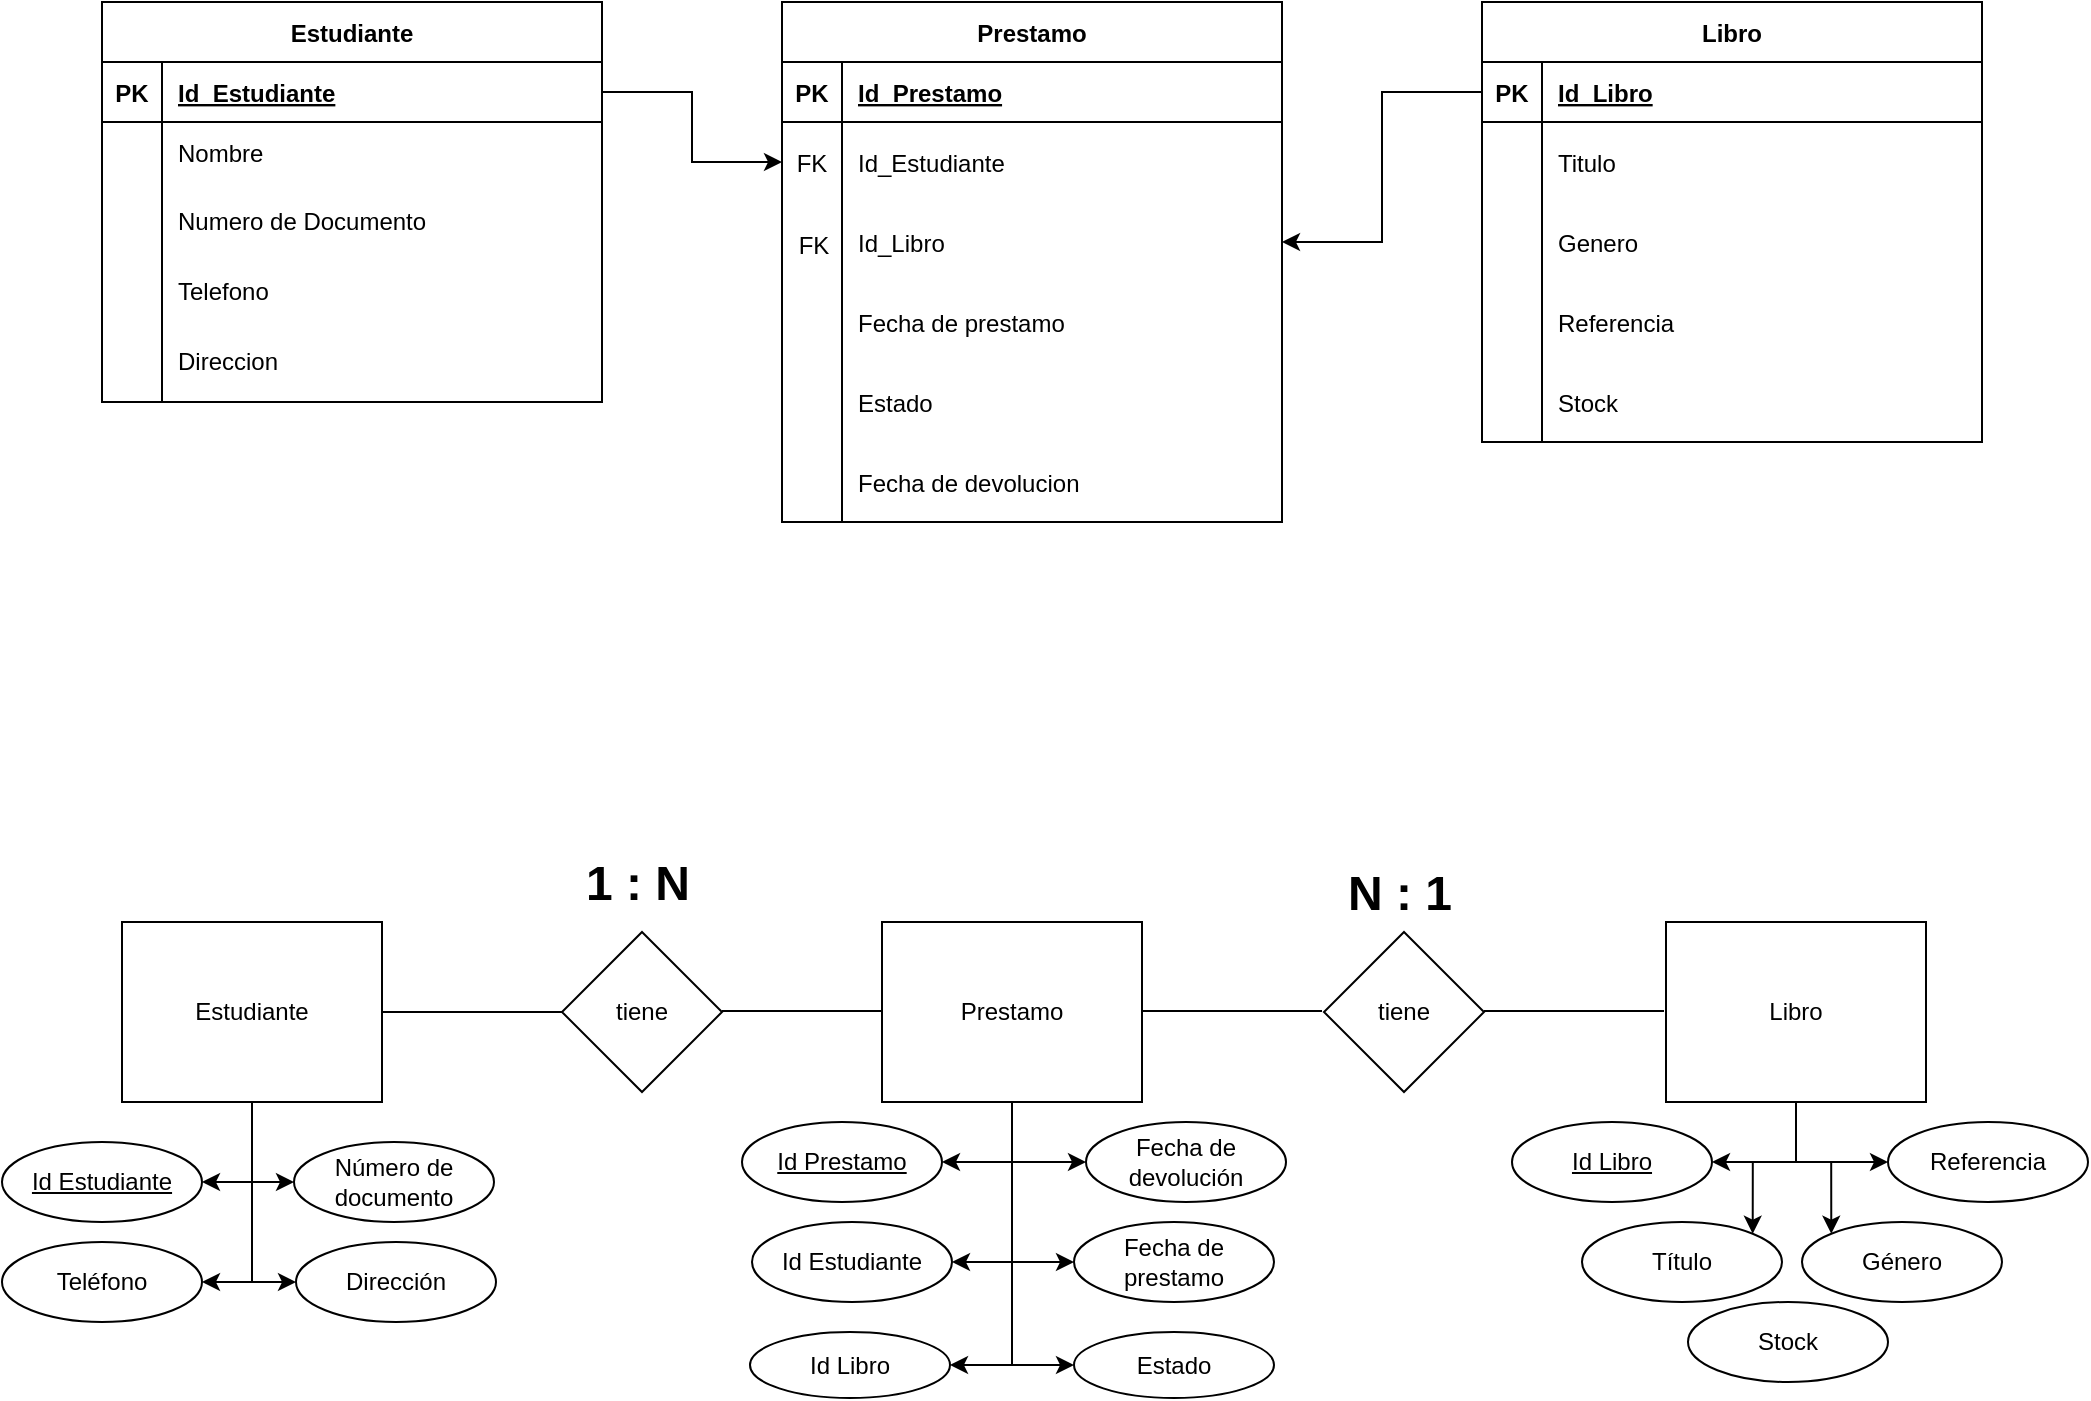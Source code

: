 <mxfile version="24.7.17">
  <diagram id="R2lEEEUBdFMjLlhIrx00" name="Page-1">
    <mxGraphModel dx="984" dy="530" grid="1" gridSize="10" guides="1" tooltips="1" connect="1" arrows="1" fold="1" page="1" pageScale="1" pageWidth="850" pageHeight="1100" math="0" shadow="0" extFonts="Permanent Marker^https://fonts.googleapis.com/css?family=Permanent+Marker">
      <root>
        <mxCell id="0" />
        <mxCell id="1" parent="0" />
        <mxCell id="C-vyLk0tnHw3VtMMgP7b-2" value="Prestamo" style="shape=table;startSize=30;container=1;collapsible=1;childLayout=tableLayout;fixedRows=1;rowLines=0;fontStyle=1;align=center;resizeLast=1;" parent="1" vertex="1">
          <mxGeometry x="390" y="130" width="250" height="260" as="geometry">
            <mxRectangle x="390" y="120" width="80" height="30" as="alternateBounds" />
          </mxGeometry>
        </mxCell>
        <mxCell id="C-vyLk0tnHw3VtMMgP7b-3" value="" style="shape=partialRectangle;collapsible=0;dropTarget=0;pointerEvents=0;fillColor=none;points=[[0,0.5],[1,0.5]];portConstraint=eastwest;top=0;left=0;right=0;bottom=1;" parent="C-vyLk0tnHw3VtMMgP7b-2" vertex="1">
          <mxGeometry y="30" width="250" height="30" as="geometry" />
        </mxCell>
        <mxCell id="C-vyLk0tnHw3VtMMgP7b-4" value="PK" style="shape=partialRectangle;overflow=hidden;connectable=0;fillColor=none;top=0;left=0;bottom=0;right=0;fontStyle=1;" parent="C-vyLk0tnHw3VtMMgP7b-3" vertex="1">
          <mxGeometry width="30" height="30" as="geometry">
            <mxRectangle width="30" height="30" as="alternateBounds" />
          </mxGeometry>
        </mxCell>
        <mxCell id="C-vyLk0tnHw3VtMMgP7b-5" value="Id_Prestamo" style="shape=partialRectangle;overflow=hidden;connectable=0;fillColor=none;top=0;left=0;bottom=0;right=0;align=left;spacingLeft=6;fontStyle=5;" parent="C-vyLk0tnHw3VtMMgP7b-3" vertex="1">
          <mxGeometry x="30" width="220" height="30" as="geometry">
            <mxRectangle width="220" height="30" as="alternateBounds" />
          </mxGeometry>
        </mxCell>
        <mxCell id="C-vyLk0tnHw3VtMMgP7b-6" value="" style="shape=partialRectangle;collapsible=0;dropTarget=0;pointerEvents=0;fillColor=none;points=[[0,0.5],[1,0.5]];portConstraint=eastwest;top=0;left=0;right=0;bottom=0;" parent="C-vyLk0tnHw3VtMMgP7b-2" vertex="1">
          <mxGeometry y="60" width="250" height="40" as="geometry" />
        </mxCell>
        <mxCell id="C-vyLk0tnHw3VtMMgP7b-7" value="FK" style="shape=partialRectangle;overflow=hidden;connectable=0;fillColor=none;top=0;left=0;bottom=0;right=0;" parent="C-vyLk0tnHw3VtMMgP7b-6" vertex="1">
          <mxGeometry width="30" height="40" as="geometry">
            <mxRectangle width="30" height="40" as="alternateBounds" />
          </mxGeometry>
        </mxCell>
        <mxCell id="C-vyLk0tnHw3VtMMgP7b-8" value="Id_Estudiante" style="shape=partialRectangle;overflow=hidden;connectable=0;fillColor=none;top=0;left=0;bottom=0;right=0;align=left;spacingLeft=6;" parent="C-vyLk0tnHw3VtMMgP7b-6" vertex="1">
          <mxGeometry x="30" width="220" height="40" as="geometry">
            <mxRectangle width="220" height="40" as="alternateBounds" />
          </mxGeometry>
        </mxCell>
        <mxCell id="C-vyLk0tnHw3VtMMgP7b-9" value="" style="shape=partialRectangle;collapsible=0;dropTarget=0;pointerEvents=0;fillColor=none;points=[[0,0.5],[1,0.5]];portConstraint=eastwest;top=0;left=0;right=0;bottom=0;" parent="C-vyLk0tnHw3VtMMgP7b-2" vertex="1">
          <mxGeometry y="100" width="250" height="40" as="geometry" />
        </mxCell>
        <mxCell id="C-vyLk0tnHw3VtMMgP7b-10" value="" style="shape=partialRectangle;overflow=hidden;connectable=0;fillColor=none;top=0;left=0;bottom=0;right=0;" parent="C-vyLk0tnHw3VtMMgP7b-9" vertex="1">
          <mxGeometry width="30" height="40" as="geometry">
            <mxRectangle width="30" height="40" as="alternateBounds" />
          </mxGeometry>
        </mxCell>
        <mxCell id="C-vyLk0tnHw3VtMMgP7b-11" value="Id_Libro" style="shape=partialRectangle;overflow=hidden;connectable=0;fillColor=none;top=0;left=0;bottom=0;right=0;align=left;spacingLeft=6;" parent="C-vyLk0tnHw3VtMMgP7b-9" vertex="1">
          <mxGeometry x="30" width="220" height="40" as="geometry">
            <mxRectangle width="220" height="40" as="alternateBounds" />
          </mxGeometry>
        </mxCell>
        <mxCell id="ZvHyLJkmEVC4T33rTj_y-20" style="shape=partialRectangle;collapsible=0;dropTarget=0;pointerEvents=0;fillColor=none;points=[[0,0.5],[1,0.5]];portConstraint=eastwest;top=0;left=0;right=0;bottom=0;" parent="C-vyLk0tnHw3VtMMgP7b-2" vertex="1">
          <mxGeometry y="140" width="250" height="40" as="geometry" />
        </mxCell>
        <mxCell id="ZvHyLJkmEVC4T33rTj_y-21" style="shape=partialRectangle;overflow=hidden;connectable=0;fillColor=none;top=0;left=0;bottom=0;right=0;" parent="ZvHyLJkmEVC4T33rTj_y-20" vertex="1">
          <mxGeometry width="30" height="40" as="geometry">
            <mxRectangle width="30" height="40" as="alternateBounds" />
          </mxGeometry>
        </mxCell>
        <mxCell id="ZvHyLJkmEVC4T33rTj_y-22" value="Fecha de prestamo" style="shape=partialRectangle;overflow=hidden;connectable=0;fillColor=none;top=0;left=0;bottom=0;right=0;align=left;spacingLeft=6;" parent="ZvHyLJkmEVC4T33rTj_y-20" vertex="1">
          <mxGeometry x="30" width="220" height="40" as="geometry">
            <mxRectangle width="220" height="40" as="alternateBounds" />
          </mxGeometry>
        </mxCell>
        <mxCell id="1x5IenjzJPcU2822-AMN-5" style="shape=partialRectangle;collapsible=0;dropTarget=0;pointerEvents=0;fillColor=none;points=[[0,0.5],[1,0.5]];portConstraint=eastwest;top=0;left=0;right=0;bottom=0;" vertex="1" parent="C-vyLk0tnHw3VtMMgP7b-2">
          <mxGeometry y="180" width="250" height="40" as="geometry" />
        </mxCell>
        <mxCell id="1x5IenjzJPcU2822-AMN-6" style="shape=partialRectangle;overflow=hidden;connectable=0;fillColor=none;top=0;left=0;bottom=0;right=0;" vertex="1" parent="1x5IenjzJPcU2822-AMN-5">
          <mxGeometry width="30" height="40" as="geometry">
            <mxRectangle width="30" height="40" as="alternateBounds" />
          </mxGeometry>
        </mxCell>
        <mxCell id="1x5IenjzJPcU2822-AMN-7" value="Estado" style="shape=partialRectangle;overflow=hidden;connectable=0;fillColor=none;top=0;left=0;bottom=0;right=0;align=left;spacingLeft=6;" vertex="1" parent="1x5IenjzJPcU2822-AMN-5">
          <mxGeometry x="30" width="220" height="40" as="geometry">
            <mxRectangle width="220" height="40" as="alternateBounds" />
          </mxGeometry>
        </mxCell>
        <mxCell id="ZvHyLJkmEVC4T33rTj_y-23" style="shape=partialRectangle;collapsible=0;dropTarget=0;pointerEvents=0;fillColor=none;points=[[0,0.5],[1,0.5]];portConstraint=eastwest;top=0;left=0;right=0;bottom=0;" parent="C-vyLk0tnHw3VtMMgP7b-2" vertex="1">
          <mxGeometry y="220" width="250" height="40" as="geometry" />
        </mxCell>
        <mxCell id="ZvHyLJkmEVC4T33rTj_y-24" style="shape=partialRectangle;overflow=hidden;connectable=0;fillColor=none;top=0;left=0;bottom=0;right=0;" parent="ZvHyLJkmEVC4T33rTj_y-23" vertex="1">
          <mxGeometry width="30" height="40" as="geometry">
            <mxRectangle width="30" height="40" as="alternateBounds" />
          </mxGeometry>
        </mxCell>
        <mxCell id="ZvHyLJkmEVC4T33rTj_y-25" value="Fecha de devolucion" style="shape=partialRectangle;overflow=hidden;connectable=0;fillColor=none;top=0;left=0;bottom=0;right=0;align=left;spacingLeft=6;" parent="ZvHyLJkmEVC4T33rTj_y-23" vertex="1">
          <mxGeometry x="30" width="220" height="40" as="geometry">
            <mxRectangle width="220" height="40" as="alternateBounds" />
          </mxGeometry>
        </mxCell>
        <mxCell id="C-vyLk0tnHw3VtMMgP7b-13" value="Libro" style="shape=table;startSize=30;container=1;collapsible=1;childLayout=tableLayout;fixedRows=1;rowLines=0;fontStyle=1;align=center;resizeLast=1;" parent="1" vertex="1">
          <mxGeometry x="740" y="130" width="250" height="220" as="geometry" />
        </mxCell>
        <mxCell id="C-vyLk0tnHw3VtMMgP7b-14" value="" style="shape=partialRectangle;collapsible=0;dropTarget=0;pointerEvents=0;fillColor=none;points=[[0,0.5],[1,0.5]];portConstraint=eastwest;top=0;left=0;right=0;bottom=1;" parent="C-vyLk0tnHw3VtMMgP7b-13" vertex="1">
          <mxGeometry y="30" width="250" height="30" as="geometry" />
        </mxCell>
        <mxCell id="C-vyLk0tnHw3VtMMgP7b-15" value="PK" style="shape=partialRectangle;overflow=hidden;connectable=0;fillColor=none;top=0;left=0;bottom=0;right=0;fontStyle=1;" parent="C-vyLk0tnHw3VtMMgP7b-14" vertex="1">
          <mxGeometry width="30" height="30" as="geometry">
            <mxRectangle width="30" height="30" as="alternateBounds" />
          </mxGeometry>
        </mxCell>
        <mxCell id="C-vyLk0tnHw3VtMMgP7b-16" value="Id_Libro" style="shape=partialRectangle;overflow=hidden;connectable=0;fillColor=none;top=0;left=0;bottom=0;right=0;align=left;spacingLeft=6;fontStyle=5;" parent="C-vyLk0tnHw3VtMMgP7b-14" vertex="1">
          <mxGeometry x="30" width="220" height="30" as="geometry">
            <mxRectangle width="220" height="30" as="alternateBounds" />
          </mxGeometry>
        </mxCell>
        <mxCell id="C-vyLk0tnHw3VtMMgP7b-17" value="" style="shape=partialRectangle;collapsible=0;dropTarget=0;pointerEvents=0;fillColor=none;points=[[0,0.5],[1,0.5]];portConstraint=eastwest;top=0;left=0;right=0;bottom=0;" parent="C-vyLk0tnHw3VtMMgP7b-13" vertex="1">
          <mxGeometry y="60" width="250" height="40" as="geometry" />
        </mxCell>
        <mxCell id="C-vyLk0tnHw3VtMMgP7b-18" value="" style="shape=partialRectangle;overflow=hidden;connectable=0;fillColor=none;top=0;left=0;bottom=0;right=0;" parent="C-vyLk0tnHw3VtMMgP7b-17" vertex="1">
          <mxGeometry width="30" height="40" as="geometry">
            <mxRectangle width="30" height="40" as="alternateBounds" />
          </mxGeometry>
        </mxCell>
        <mxCell id="C-vyLk0tnHw3VtMMgP7b-19" value="Titulo" style="shape=partialRectangle;overflow=hidden;connectable=0;fillColor=none;top=0;left=0;bottom=0;right=0;align=left;spacingLeft=6;" parent="C-vyLk0tnHw3VtMMgP7b-17" vertex="1">
          <mxGeometry x="30" width="220" height="40" as="geometry">
            <mxRectangle width="220" height="40" as="alternateBounds" />
          </mxGeometry>
        </mxCell>
        <mxCell id="C-vyLk0tnHw3VtMMgP7b-20" value="" style="shape=partialRectangle;collapsible=0;dropTarget=0;pointerEvents=0;fillColor=none;points=[[0,0.5],[1,0.5]];portConstraint=eastwest;top=0;left=0;right=0;bottom=0;" parent="C-vyLk0tnHw3VtMMgP7b-13" vertex="1">
          <mxGeometry y="100" width="250" height="40" as="geometry" />
        </mxCell>
        <mxCell id="C-vyLk0tnHw3VtMMgP7b-21" value="" style="shape=partialRectangle;overflow=hidden;connectable=0;fillColor=none;top=0;left=0;bottom=0;right=0;" parent="C-vyLk0tnHw3VtMMgP7b-20" vertex="1">
          <mxGeometry width="30" height="40" as="geometry">
            <mxRectangle width="30" height="40" as="alternateBounds" />
          </mxGeometry>
        </mxCell>
        <mxCell id="C-vyLk0tnHw3VtMMgP7b-22" value="Genero" style="shape=partialRectangle;overflow=hidden;connectable=0;fillColor=none;top=0;left=0;bottom=0;right=0;align=left;spacingLeft=6;" parent="C-vyLk0tnHw3VtMMgP7b-20" vertex="1">
          <mxGeometry x="30" width="220" height="40" as="geometry">
            <mxRectangle width="220" height="40" as="alternateBounds" />
          </mxGeometry>
        </mxCell>
        <mxCell id="ZvHyLJkmEVC4T33rTj_y-17" style="shape=partialRectangle;collapsible=0;dropTarget=0;pointerEvents=0;fillColor=none;points=[[0,0.5],[1,0.5]];portConstraint=eastwest;top=0;left=0;right=0;bottom=0;" parent="C-vyLk0tnHw3VtMMgP7b-13" vertex="1">
          <mxGeometry y="140" width="250" height="40" as="geometry" />
        </mxCell>
        <mxCell id="ZvHyLJkmEVC4T33rTj_y-18" style="shape=partialRectangle;overflow=hidden;connectable=0;fillColor=none;top=0;left=0;bottom=0;right=0;" parent="ZvHyLJkmEVC4T33rTj_y-17" vertex="1">
          <mxGeometry width="30" height="40" as="geometry">
            <mxRectangle width="30" height="40" as="alternateBounds" />
          </mxGeometry>
        </mxCell>
        <mxCell id="ZvHyLJkmEVC4T33rTj_y-19" value="Referencia" style="shape=partialRectangle;overflow=hidden;connectable=0;fillColor=none;top=0;left=0;bottom=0;right=0;align=left;spacingLeft=6;" parent="ZvHyLJkmEVC4T33rTj_y-17" vertex="1">
          <mxGeometry x="30" width="220" height="40" as="geometry">
            <mxRectangle width="220" height="40" as="alternateBounds" />
          </mxGeometry>
        </mxCell>
        <mxCell id="1x5IenjzJPcU2822-AMN-1" style="shape=partialRectangle;collapsible=0;dropTarget=0;pointerEvents=0;fillColor=none;points=[[0,0.5],[1,0.5]];portConstraint=eastwest;top=0;left=0;right=0;bottom=0;" vertex="1" parent="C-vyLk0tnHw3VtMMgP7b-13">
          <mxGeometry y="180" width="250" height="40" as="geometry" />
        </mxCell>
        <mxCell id="1x5IenjzJPcU2822-AMN-2" style="shape=partialRectangle;overflow=hidden;connectable=0;fillColor=none;top=0;left=0;bottom=0;right=0;" vertex="1" parent="1x5IenjzJPcU2822-AMN-1">
          <mxGeometry width="30" height="40" as="geometry">
            <mxRectangle width="30" height="40" as="alternateBounds" />
          </mxGeometry>
        </mxCell>
        <mxCell id="1x5IenjzJPcU2822-AMN-3" value="Stock" style="shape=partialRectangle;overflow=hidden;connectable=0;fillColor=none;top=0;left=0;bottom=0;right=0;align=left;spacingLeft=6;" vertex="1" parent="1x5IenjzJPcU2822-AMN-1">
          <mxGeometry x="30" width="220" height="40" as="geometry">
            <mxRectangle width="220" height="40" as="alternateBounds" />
          </mxGeometry>
        </mxCell>
        <mxCell id="C-vyLk0tnHw3VtMMgP7b-23" value="Estudiante" style="shape=table;startSize=30;container=1;collapsible=1;childLayout=tableLayout;fixedRows=1;rowLines=0;fontStyle=1;align=center;resizeLast=1;" parent="1" vertex="1">
          <mxGeometry x="50" y="130" width="250" height="200" as="geometry" />
        </mxCell>
        <mxCell id="C-vyLk0tnHw3VtMMgP7b-24" value="" style="shape=partialRectangle;collapsible=0;dropTarget=0;pointerEvents=0;fillColor=none;points=[[0,0.5],[1,0.5]];portConstraint=eastwest;top=0;left=0;right=0;bottom=1;" parent="C-vyLk0tnHw3VtMMgP7b-23" vertex="1">
          <mxGeometry y="30" width="250" height="30" as="geometry" />
        </mxCell>
        <mxCell id="C-vyLk0tnHw3VtMMgP7b-25" value="PK" style="shape=partialRectangle;overflow=hidden;connectable=0;fillColor=none;top=0;left=0;bottom=0;right=0;fontStyle=1;" parent="C-vyLk0tnHw3VtMMgP7b-24" vertex="1">
          <mxGeometry width="30" height="30" as="geometry">
            <mxRectangle width="30" height="30" as="alternateBounds" />
          </mxGeometry>
        </mxCell>
        <mxCell id="C-vyLk0tnHw3VtMMgP7b-26" value="Id_Estudiante" style="shape=partialRectangle;overflow=hidden;connectable=0;fillColor=none;top=0;left=0;bottom=0;right=0;align=left;spacingLeft=6;fontStyle=5;" parent="C-vyLk0tnHw3VtMMgP7b-24" vertex="1">
          <mxGeometry x="30" width="220" height="30" as="geometry">
            <mxRectangle width="220" height="30" as="alternateBounds" />
          </mxGeometry>
        </mxCell>
        <mxCell id="C-vyLk0tnHw3VtMMgP7b-27" value="" style="shape=partialRectangle;collapsible=0;dropTarget=0;pointerEvents=0;fillColor=none;points=[[0,0.5],[1,0.5]];portConstraint=eastwest;top=0;left=0;right=0;bottom=0;" parent="C-vyLk0tnHw3VtMMgP7b-23" vertex="1">
          <mxGeometry y="60" width="250" height="30" as="geometry" />
        </mxCell>
        <mxCell id="C-vyLk0tnHw3VtMMgP7b-28" value="" style="shape=partialRectangle;overflow=hidden;connectable=0;fillColor=none;top=0;left=0;bottom=0;right=0;" parent="C-vyLk0tnHw3VtMMgP7b-27" vertex="1">
          <mxGeometry width="30" height="30" as="geometry">
            <mxRectangle width="30" height="30" as="alternateBounds" />
          </mxGeometry>
        </mxCell>
        <mxCell id="C-vyLk0tnHw3VtMMgP7b-29" value="Nombre" style="shape=partialRectangle;overflow=hidden;connectable=0;fillColor=none;top=0;left=0;bottom=0;right=0;align=left;spacingLeft=6;" parent="C-vyLk0tnHw3VtMMgP7b-27" vertex="1">
          <mxGeometry x="30" width="220" height="30" as="geometry">
            <mxRectangle width="220" height="30" as="alternateBounds" />
          </mxGeometry>
        </mxCell>
        <mxCell id="ZvHyLJkmEVC4T33rTj_y-11" value="" style="shape=tableRow;horizontal=0;startSize=0;swimlaneHead=0;swimlaneBody=0;fillColor=none;collapsible=0;dropTarget=0;points=[[0,0.5],[1,0.5]];portConstraint=eastwest;top=0;left=0;right=0;bottom=0;" parent="C-vyLk0tnHw3VtMMgP7b-23" vertex="1">
          <mxGeometry y="90" width="250" height="40" as="geometry" />
        </mxCell>
        <mxCell id="ZvHyLJkmEVC4T33rTj_y-12" value="" style="shape=partialRectangle;connectable=0;fillColor=none;top=0;left=0;bottom=0;right=0;editable=1;overflow=hidden;whiteSpace=wrap;html=1;" parent="ZvHyLJkmEVC4T33rTj_y-11" vertex="1">
          <mxGeometry width="30" height="40" as="geometry">
            <mxRectangle width="30" height="40" as="alternateBounds" />
          </mxGeometry>
        </mxCell>
        <mxCell id="ZvHyLJkmEVC4T33rTj_y-13" value="Numero de Documento" style="shape=partialRectangle;connectable=0;fillColor=none;top=0;left=0;bottom=0;right=0;align=left;spacingLeft=6;overflow=hidden;whiteSpace=wrap;html=1;" parent="ZvHyLJkmEVC4T33rTj_y-11" vertex="1">
          <mxGeometry x="30" width="220" height="40" as="geometry">
            <mxRectangle width="220" height="40" as="alternateBounds" />
          </mxGeometry>
        </mxCell>
        <mxCell id="ZvHyLJkmEVC4T33rTj_y-14" value="" style="shape=tableRow;horizontal=0;startSize=0;swimlaneHead=0;swimlaneBody=0;fillColor=none;collapsible=0;dropTarget=0;points=[[0,0.5],[1,0.5]];portConstraint=eastwest;top=0;left=0;right=0;bottom=0;" parent="C-vyLk0tnHw3VtMMgP7b-23" vertex="1">
          <mxGeometry y="130" width="250" height="30" as="geometry" />
        </mxCell>
        <mxCell id="ZvHyLJkmEVC4T33rTj_y-15" value="" style="shape=partialRectangle;connectable=0;fillColor=none;top=0;left=0;bottom=0;right=0;editable=1;overflow=hidden;whiteSpace=wrap;html=1;" parent="ZvHyLJkmEVC4T33rTj_y-14" vertex="1">
          <mxGeometry width="30" height="30" as="geometry">
            <mxRectangle width="30" height="30" as="alternateBounds" />
          </mxGeometry>
        </mxCell>
        <mxCell id="ZvHyLJkmEVC4T33rTj_y-16" value="Telefono" style="shape=partialRectangle;connectable=0;fillColor=none;top=0;left=0;bottom=0;right=0;align=left;spacingLeft=6;overflow=hidden;whiteSpace=wrap;html=1;" parent="ZvHyLJkmEVC4T33rTj_y-14" vertex="1">
          <mxGeometry x="30" width="220" height="30" as="geometry">
            <mxRectangle width="220" height="30" as="alternateBounds" />
          </mxGeometry>
        </mxCell>
        <mxCell id="ZvHyLJkmEVC4T33rTj_y-8" value="" style="shape=tableRow;horizontal=0;startSize=0;swimlaneHead=0;swimlaneBody=0;fillColor=none;collapsible=0;dropTarget=0;points=[[0,0.5],[1,0.5]];portConstraint=eastwest;top=0;left=0;right=0;bottom=0;" parent="C-vyLk0tnHw3VtMMgP7b-23" vertex="1">
          <mxGeometry y="160" width="250" height="40" as="geometry" />
        </mxCell>
        <mxCell id="ZvHyLJkmEVC4T33rTj_y-9" value="" style="shape=partialRectangle;connectable=0;fillColor=none;top=0;left=0;bottom=0;right=0;editable=1;overflow=hidden;whiteSpace=wrap;html=1;" parent="ZvHyLJkmEVC4T33rTj_y-8" vertex="1">
          <mxGeometry width="30" height="40" as="geometry">
            <mxRectangle width="30" height="40" as="alternateBounds" />
          </mxGeometry>
        </mxCell>
        <mxCell id="ZvHyLJkmEVC4T33rTj_y-10" value="Direccion" style="shape=partialRectangle;connectable=0;fillColor=none;top=0;left=0;bottom=0;right=0;align=left;spacingLeft=6;overflow=hidden;whiteSpace=wrap;html=1;" parent="ZvHyLJkmEVC4T33rTj_y-8" vertex="1">
          <mxGeometry x="30" width="220" height="40" as="geometry">
            <mxRectangle width="220" height="40" as="alternateBounds" />
          </mxGeometry>
        </mxCell>
        <mxCell id="ZvHyLJkmEVC4T33rTj_y-29" value="FK" style="shape=partialRectangle;overflow=hidden;connectable=0;fillColor=none;top=0;left=0;bottom=0;right=0;" parent="1" vertex="1">
          <mxGeometry x="391" y="236" width="30" height="30" as="geometry">
            <mxRectangle width="30" height="30" as="alternateBounds" />
          </mxGeometry>
        </mxCell>
        <mxCell id="ZvHyLJkmEVC4T33rTj_y-72" style="edgeStyle=orthogonalEdgeStyle;rounded=0;orthogonalLoop=1;jettySize=auto;html=1;exitX=0.5;exitY=1;exitDx=0;exitDy=0;entryX=1;entryY=0.5;entryDx=0;entryDy=0;" parent="1" source="ZvHyLJkmEVC4T33rTj_y-31" target="ZvHyLJkmEVC4T33rTj_y-49" edge="1">
          <mxGeometry relative="1" as="geometry" />
        </mxCell>
        <mxCell id="ZvHyLJkmEVC4T33rTj_y-75" style="edgeStyle=orthogonalEdgeStyle;rounded=0;orthogonalLoop=1;jettySize=auto;html=1;exitX=0.5;exitY=1;exitDx=0;exitDy=0;entryX=0;entryY=0.5;entryDx=0;entryDy=0;" parent="1" source="ZvHyLJkmEVC4T33rTj_y-31" target="ZvHyLJkmEVC4T33rTj_y-64" edge="1">
          <mxGeometry relative="1" as="geometry">
            <Array as="points">
              <mxPoint x="125" y="720" />
            </Array>
          </mxGeometry>
        </mxCell>
        <mxCell id="1x5IenjzJPcU2822-AMN-11" style="edgeStyle=orthogonalEdgeStyle;rounded=0;orthogonalLoop=1;jettySize=auto;html=1;exitX=0.5;exitY=1;exitDx=0;exitDy=0;entryX=1;entryY=0.5;entryDx=0;entryDy=0;" edge="1" parent="1" source="ZvHyLJkmEVC4T33rTj_y-31" target="ZvHyLJkmEVC4T33rTj_y-61">
          <mxGeometry relative="1" as="geometry" />
        </mxCell>
        <mxCell id="1x5IenjzJPcU2822-AMN-12" style="edgeStyle=orthogonalEdgeStyle;rounded=0;orthogonalLoop=1;jettySize=auto;html=1;exitX=0.5;exitY=1;exitDx=0;exitDy=0;entryX=0;entryY=0.5;entryDx=0;entryDy=0;" edge="1" parent="1" source="ZvHyLJkmEVC4T33rTj_y-31" target="ZvHyLJkmEVC4T33rTj_y-63">
          <mxGeometry relative="1" as="geometry">
            <Array as="points">
              <mxPoint x="125" y="770" />
            </Array>
          </mxGeometry>
        </mxCell>
        <mxCell id="ZvHyLJkmEVC4T33rTj_y-31" value="Estudiante" style="rounded=0;whiteSpace=wrap;html=1;" parent="1" vertex="1">
          <mxGeometry x="60" y="590" width="130" height="90" as="geometry" />
        </mxCell>
        <mxCell id="ZvHyLJkmEVC4T33rTj_y-32" value="tiene" style="rhombus;whiteSpace=wrap;html=1;" parent="1" vertex="1">
          <mxGeometry x="280" y="595" width="80" height="80" as="geometry" />
        </mxCell>
        <mxCell id="ZvHyLJkmEVC4T33rTj_y-39" value="" style="endArrow=none;html=1;rounded=0;exitX=1;exitY=0.5;exitDx=0;exitDy=0;entryX=0;entryY=0.5;entryDx=0;entryDy=0;" parent="1" source="ZvHyLJkmEVC4T33rTj_y-31" target="ZvHyLJkmEVC4T33rTj_y-32" edge="1">
          <mxGeometry width="50" height="50" relative="1" as="geometry">
            <mxPoint x="440" y="500" as="sourcePoint" />
            <mxPoint x="490" y="450" as="targetPoint" />
          </mxGeometry>
        </mxCell>
        <mxCell id="ZvHyLJkmEVC4T33rTj_y-41" value="" style="endArrow=none;html=1;rounded=0;exitX=1;exitY=0.5;exitDx=0;exitDy=0;entryX=0;entryY=0.5;entryDx=0;entryDy=0;" parent="1" edge="1">
          <mxGeometry width="50" height="50" relative="1" as="geometry">
            <mxPoint x="360" y="634.44" as="sourcePoint" />
            <mxPoint x="450" y="634.44" as="targetPoint" />
          </mxGeometry>
        </mxCell>
        <mxCell id="ZvHyLJkmEVC4T33rTj_y-78" style="edgeStyle=orthogonalEdgeStyle;rounded=0;orthogonalLoop=1;jettySize=auto;html=1;exitX=0.5;exitY=1;exitDx=0;exitDy=0;entryX=1;entryY=0.5;entryDx=0;entryDy=0;" parent="1" source="ZvHyLJkmEVC4T33rTj_y-42" target="ZvHyLJkmEVC4T33rTj_y-51" edge="1">
          <mxGeometry relative="1" as="geometry" />
        </mxCell>
        <mxCell id="ZvHyLJkmEVC4T33rTj_y-79" style="edgeStyle=orthogonalEdgeStyle;rounded=0;orthogonalLoop=1;jettySize=auto;html=1;exitX=0.5;exitY=1;exitDx=0;exitDy=0;entryX=0;entryY=0.5;entryDx=0;entryDy=0;" parent="1" source="ZvHyLJkmEVC4T33rTj_y-42" target="ZvHyLJkmEVC4T33rTj_y-66" edge="1">
          <mxGeometry relative="1" as="geometry">
            <Array as="points">
              <mxPoint x="505" y="710" />
            </Array>
          </mxGeometry>
        </mxCell>
        <mxCell id="ZvHyLJkmEVC4T33rTj_y-80" style="edgeStyle=orthogonalEdgeStyle;rounded=0;orthogonalLoop=1;jettySize=auto;html=1;exitX=0.5;exitY=1;exitDx=0;exitDy=0;entryX=1;entryY=0.5;entryDx=0;entryDy=0;" parent="1" source="ZvHyLJkmEVC4T33rTj_y-42" target="ZvHyLJkmEVC4T33rTj_y-67" edge="1">
          <mxGeometry relative="1" as="geometry" />
        </mxCell>
        <mxCell id="ZvHyLJkmEVC4T33rTj_y-81" style="edgeStyle=orthogonalEdgeStyle;rounded=0;orthogonalLoop=1;jettySize=auto;html=1;exitX=0.5;exitY=1;exitDx=0;exitDy=0;entryX=0;entryY=0.5;entryDx=0;entryDy=0;" parent="1" source="ZvHyLJkmEVC4T33rTj_y-42" target="ZvHyLJkmEVC4T33rTj_y-65" edge="1">
          <mxGeometry relative="1" as="geometry">
            <Array as="points">
              <mxPoint x="505" y="760" />
            </Array>
          </mxGeometry>
        </mxCell>
        <mxCell id="1x5IenjzJPcU2822-AMN-9" style="edgeStyle=orthogonalEdgeStyle;rounded=0;orthogonalLoop=1;jettySize=auto;html=1;exitX=0.5;exitY=1;exitDx=0;exitDy=0;entryX=1;entryY=0.5;entryDx=0;entryDy=0;" edge="1" parent="1" source="ZvHyLJkmEVC4T33rTj_y-42" target="ZvHyLJkmEVC4T33rTj_y-68">
          <mxGeometry relative="1" as="geometry" />
        </mxCell>
        <mxCell id="1x5IenjzJPcU2822-AMN-10" style="edgeStyle=orthogonalEdgeStyle;rounded=0;orthogonalLoop=1;jettySize=auto;html=1;exitX=0.5;exitY=1;exitDx=0;exitDy=0;entryX=0;entryY=0.5;entryDx=0;entryDy=0;" edge="1" parent="1" source="ZvHyLJkmEVC4T33rTj_y-42" target="1x5IenjzJPcU2822-AMN-8">
          <mxGeometry relative="1" as="geometry" />
        </mxCell>
        <mxCell id="ZvHyLJkmEVC4T33rTj_y-42" value="Prestamo" style="rounded=0;whiteSpace=wrap;html=1;" parent="1" vertex="1">
          <mxGeometry x="440" y="590" width="130" height="90" as="geometry" />
        </mxCell>
        <mxCell id="ZvHyLJkmEVC4T33rTj_y-43" value="tiene" style="rhombus;whiteSpace=wrap;html=1;" parent="1" vertex="1">
          <mxGeometry x="661" y="595" width="80" height="80" as="geometry" />
        </mxCell>
        <mxCell id="ZvHyLJkmEVC4T33rTj_y-44" value="" style="endArrow=none;html=1;rounded=0;exitX=1;exitY=0.5;exitDx=0;exitDy=0;entryX=0;entryY=0.5;entryDx=0;entryDy=0;" parent="1" edge="1">
          <mxGeometry width="50" height="50" relative="1" as="geometry">
            <mxPoint x="570" y="634.44" as="sourcePoint" />
            <mxPoint x="660" y="634.44" as="targetPoint" />
          </mxGeometry>
        </mxCell>
        <mxCell id="ZvHyLJkmEVC4T33rTj_y-82" style="edgeStyle=orthogonalEdgeStyle;rounded=0;orthogonalLoop=1;jettySize=auto;html=1;exitX=0.5;exitY=1;exitDx=0;exitDy=0;entryX=1;entryY=0;entryDx=0;entryDy=0;" parent="1" source="ZvHyLJkmEVC4T33rTj_y-45" target="ZvHyLJkmEVC4T33rTj_y-71" edge="1">
          <mxGeometry relative="1" as="geometry" />
        </mxCell>
        <mxCell id="ZvHyLJkmEVC4T33rTj_y-83" style="edgeStyle=orthogonalEdgeStyle;rounded=0;orthogonalLoop=1;jettySize=auto;html=1;exitX=0.5;exitY=1;exitDx=0;exitDy=0;entryX=0;entryY=0;entryDx=0;entryDy=0;" parent="1" source="ZvHyLJkmEVC4T33rTj_y-45" target="ZvHyLJkmEVC4T33rTj_y-69" edge="1">
          <mxGeometry relative="1" as="geometry" />
        </mxCell>
        <mxCell id="ZvHyLJkmEVC4T33rTj_y-84" style="edgeStyle=orthogonalEdgeStyle;rounded=0;orthogonalLoop=1;jettySize=auto;html=1;exitX=0.5;exitY=1;exitDx=0;exitDy=0;entryX=1;entryY=0.5;entryDx=0;entryDy=0;" parent="1" source="ZvHyLJkmEVC4T33rTj_y-45" target="ZvHyLJkmEVC4T33rTj_y-50" edge="1">
          <mxGeometry relative="1" as="geometry" />
        </mxCell>
        <mxCell id="ZvHyLJkmEVC4T33rTj_y-85" style="edgeStyle=orthogonalEdgeStyle;rounded=0;orthogonalLoop=1;jettySize=auto;html=1;exitX=0.5;exitY=1;exitDx=0;exitDy=0;entryX=0;entryY=0.5;entryDx=0;entryDy=0;" parent="1" source="ZvHyLJkmEVC4T33rTj_y-45" target="ZvHyLJkmEVC4T33rTj_y-70" edge="1">
          <mxGeometry relative="1" as="geometry" />
        </mxCell>
        <mxCell id="ZvHyLJkmEVC4T33rTj_y-45" value="Libro" style="rounded=0;whiteSpace=wrap;html=1;" parent="1" vertex="1">
          <mxGeometry x="832" y="590" width="130" height="90" as="geometry" />
        </mxCell>
        <mxCell id="ZvHyLJkmEVC4T33rTj_y-46" value="" style="endArrow=none;html=1;rounded=0;exitX=1;exitY=0.5;exitDx=0;exitDy=0;entryX=0;entryY=0.5;entryDx=0;entryDy=0;" parent="1" edge="1">
          <mxGeometry width="50" height="50" relative="1" as="geometry">
            <mxPoint x="741" y="634.44" as="sourcePoint" />
            <mxPoint x="831" y="634.44" as="targetPoint" />
          </mxGeometry>
        </mxCell>
        <mxCell id="ZvHyLJkmEVC4T33rTj_y-47" value="&lt;h1 style=&quot;margin-top: 0px;&quot;&gt;1 : N&lt;/h1&gt;" style="text;html=1;whiteSpace=wrap;overflow=hidden;rounded=0;" parent="1" vertex="1">
          <mxGeometry x="290" y="550" width="60" height="40" as="geometry" />
        </mxCell>
        <mxCell id="ZvHyLJkmEVC4T33rTj_y-48" value="&lt;h1 style=&quot;margin-top: 0px;&quot;&gt;N : 1&lt;/h1&gt;" style="text;html=1;whiteSpace=wrap;overflow=hidden;rounded=0;" parent="1" vertex="1">
          <mxGeometry x="671" y="555" width="60" height="40" as="geometry" />
        </mxCell>
        <mxCell id="ZvHyLJkmEVC4T33rTj_y-49" value="&lt;u&gt;Id Estudiante&lt;/u&gt;" style="ellipse;whiteSpace=wrap;html=1;align=center;" parent="1" vertex="1">
          <mxGeometry y="700" width="100" height="40" as="geometry" />
        </mxCell>
        <mxCell id="ZvHyLJkmEVC4T33rTj_y-50" value="&lt;u&gt;Id Libro&lt;/u&gt;" style="ellipse;whiteSpace=wrap;html=1;align=center;" parent="1" vertex="1">
          <mxGeometry x="755" y="690" width="100" height="40" as="geometry" />
        </mxCell>
        <mxCell id="ZvHyLJkmEVC4T33rTj_y-51" value="&lt;u&gt;Id Prestamo&lt;/u&gt;" style="ellipse;whiteSpace=wrap;html=1;align=center;" parent="1" vertex="1">
          <mxGeometry x="370" y="690" width="100" height="40" as="geometry" />
        </mxCell>
        <mxCell id="ZvHyLJkmEVC4T33rTj_y-54" value="" style="edgeStyle=orthogonalEdgeStyle;rounded=0;orthogonalLoop=1;jettySize=auto;html=1;" parent="1" source="C-vyLk0tnHw3VtMMgP7b-24" target="C-vyLk0tnHw3VtMMgP7b-6" edge="1">
          <mxGeometry relative="1" as="geometry" />
        </mxCell>
        <mxCell id="ZvHyLJkmEVC4T33rTj_y-59" value="" style="edgeStyle=orthogonalEdgeStyle;rounded=0;orthogonalLoop=1;jettySize=auto;html=1;entryX=1;entryY=0.5;entryDx=0;entryDy=0;" parent="1" source="C-vyLk0tnHw3VtMMgP7b-14" target="C-vyLk0tnHw3VtMMgP7b-9" edge="1">
          <mxGeometry relative="1" as="geometry" />
        </mxCell>
        <mxCell id="ZvHyLJkmEVC4T33rTj_y-61" value="Teléfono" style="ellipse;whiteSpace=wrap;html=1;align=center;" parent="1" vertex="1">
          <mxGeometry y="750" width="100" height="40" as="geometry" />
        </mxCell>
        <mxCell id="ZvHyLJkmEVC4T33rTj_y-63" value="Dirección" style="ellipse;whiteSpace=wrap;html=1;align=center;" parent="1" vertex="1">
          <mxGeometry x="147" y="750" width="100" height="40" as="geometry" />
        </mxCell>
        <mxCell id="ZvHyLJkmEVC4T33rTj_y-64" value="Número de documento" style="ellipse;whiteSpace=wrap;html=1;align=center;" parent="1" vertex="1">
          <mxGeometry x="146" y="700" width="100" height="40" as="geometry" />
        </mxCell>
        <mxCell id="ZvHyLJkmEVC4T33rTj_y-65" value="Fecha de prestamo" style="ellipse;whiteSpace=wrap;html=1;align=center;" parent="1" vertex="1">
          <mxGeometry x="536" y="740" width="100" height="40" as="geometry" />
        </mxCell>
        <mxCell id="ZvHyLJkmEVC4T33rTj_y-66" value="Fecha de devolución" style="ellipse;whiteSpace=wrap;html=1;align=center;" parent="1" vertex="1">
          <mxGeometry x="542" y="690" width="100" height="40" as="geometry" />
        </mxCell>
        <mxCell id="ZvHyLJkmEVC4T33rTj_y-67" value="Id Estudiante" style="ellipse;whiteSpace=wrap;html=1;align=center;" parent="1" vertex="1">
          <mxGeometry x="375" y="740" width="100" height="40" as="geometry" />
        </mxCell>
        <mxCell id="ZvHyLJkmEVC4T33rTj_y-68" value="Id Libro" style="ellipse;whiteSpace=wrap;html=1;align=center;" parent="1" vertex="1">
          <mxGeometry x="374" y="795" width="100" height="33" as="geometry" />
        </mxCell>
        <mxCell id="ZvHyLJkmEVC4T33rTj_y-69" value="Género" style="ellipse;whiteSpace=wrap;html=1;align=center;" parent="1" vertex="1">
          <mxGeometry x="900" y="740" width="100" height="40" as="geometry" />
        </mxCell>
        <mxCell id="ZvHyLJkmEVC4T33rTj_y-70" value="Referencia" style="ellipse;whiteSpace=wrap;html=1;align=center;" parent="1" vertex="1">
          <mxGeometry x="943" y="690" width="100" height="40" as="geometry" />
        </mxCell>
        <mxCell id="ZvHyLJkmEVC4T33rTj_y-71" value="Título" style="ellipse;whiteSpace=wrap;html=1;align=center;" parent="1" vertex="1">
          <mxGeometry x="790" y="740" width="100" height="40" as="geometry" />
        </mxCell>
        <mxCell id="1x5IenjzJPcU2822-AMN-4" value="Stock" style="ellipse;whiteSpace=wrap;html=1;align=center;" vertex="1" parent="1">
          <mxGeometry x="843" y="780" width="100" height="40" as="geometry" />
        </mxCell>
        <mxCell id="1x5IenjzJPcU2822-AMN-8" value="Estado" style="ellipse;whiteSpace=wrap;html=1;align=center;" vertex="1" parent="1">
          <mxGeometry x="536" y="795" width="100" height="33" as="geometry" />
        </mxCell>
      </root>
    </mxGraphModel>
  </diagram>
</mxfile>
